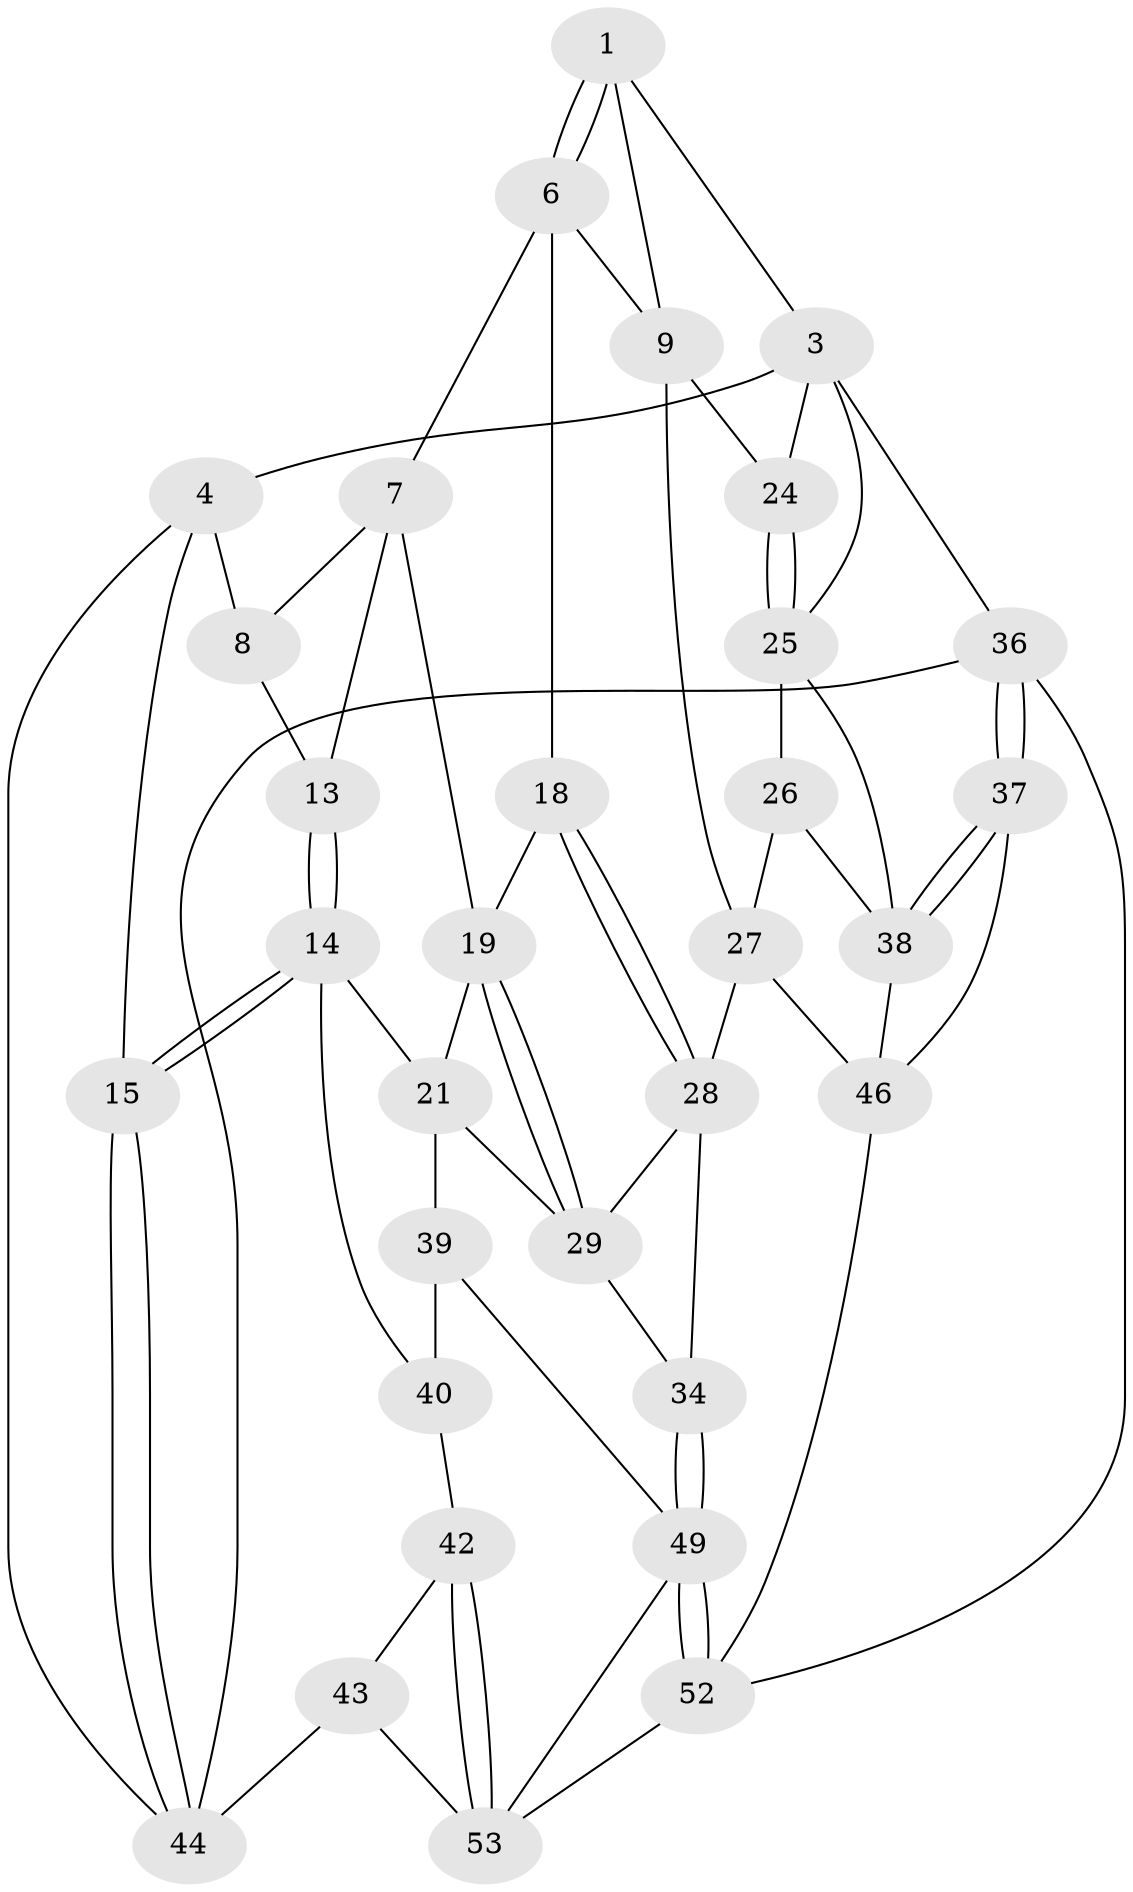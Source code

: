 // Generated by graph-tools (version 1.1) at 2025/24/03/03/25 07:24:40]
// undirected, 32 vertices, 70 edges
graph export_dot {
graph [start="1"]
  node [color=gray90,style=filled];
  1 [pos="+0.7475169977803501+0",super="+2"];
  3 [pos="+1+0",super="+23"];
  4 [pos="+0+0",super="+5"];
  6 [pos="+0.5271120704440672+0.20505070653266538",super="+11"];
  7 [pos="+0.3513235941700255+0.16270172963129897",super="+16"];
  8 [pos="+0.32780860470521944+0.14961891596077295",super="+12"];
  9 [pos="+0.7557796532471243+0.35050009992560593",super="+10"];
  13 [pos="+0+0.44751164603661914",super="+17"];
  14 [pos="+0+0.45076812529206384",super="+22"];
  15 [pos="+0+0.42260583724013645"];
  18 [pos="+0.5153710984812003+0.4004635668224199"];
  19 [pos="+0.41406189276574307+0.4287866010697925",super="+20"];
  21 [pos="+0.31659613486325344+0.5302888011039198",super="+33"];
  24 [pos="+0.767779680967595+0.35552408242756867"];
  25 [pos="+0.9319136539022316+0.5645817951443577",super="+35"];
  26 [pos="+0.852289362351934+0.6384760551113652"];
  27 [pos="+0.684854888582476+0.5222915676971585",super="+30"];
  28 [pos="+0.5169478782066207+0.501880878809536",super="+31"];
  29 [pos="+0.4482139401181949+0.5480179412041002",super="+32"];
  34 [pos="+0.46151341759350245+0.6930964369300385"];
  36 [pos="+1+1",super="+58"];
  37 [pos="+1+1",super="+57"];
  38 [pos="+1+0.84470606634864",super="+45"];
  39 [pos="+0.2495186272285701+0.7142259787472983",super="+51"];
  40 [pos="+0.025416062235140802+0.5159065692769587",super="+41"];
  42 [pos="+0.09856411959652399+0.8576023836743624"];
  43 [pos="+0.09313902244831525+0.8619558606907705",super="+56"];
  44 [pos="+0+0.8327070479847241",super="+48"];
  46 [pos="+0.7953585442804916+0.8110329943034619",super="+47"];
  49 [pos="+0.35530714233827504+0.8564424715328475",super="+50"];
  52 [pos="+0.5018344525357434+0.99609325248607",super="+54"];
  53 [pos="+0.26711747139863473+0.936814906814791",super="+55"];
  1 -- 6;
  1 -- 6;
  1 -- 3;
  1 -- 9;
  3 -- 4;
  3 -- 36;
  3 -- 24;
  3 -- 25;
  4 -- 15;
  4 -- 8;
  4 -- 44;
  6 -- 7;
  6 -- 18;
  6 -- 9;
  7 -- 8;
  7 -- 19;
  7 -- 13;
  8 -- 13 [weight=2];
  9 -- 24;
  9 -- 27;
  13 -- 14;
  13 -- 14;
  14 -- 15;
  14 -- 15;
  14 -- 40;
  14 -- 21;
  15 -- 44;
  15 -- 44;
  18 -- 19;
  18 -- 28;
  18 -- 28;
  19 -- 29;
  19 -- 29;
  19 -- 21;
  21 -- 39;
  21 -- 29;
  24 -- 25;
  24 -- 25;
  25 -- 26;
  25 -- 38;
  26 -- 27;
  26 -- 38;
  27 -- 28;
  27 -- 46;
  28 -- 29;
  28 -- 34;
  29 -- 34;
  34 -- 49;
  34 -- 49;
  36 -- 37 [weight=2];
  36 -- 37;
  36 -- 44;
  36 -- 52;
  37 -- 38;
  37 -- 38;
  37 -- 46;
  38 -- 46;
  39 -- 40 [weight=2];
  39 -- 49;
  40 -- 42;
  42 -- 43;
  42 -- 53;
  42 -- 53;
  43 -- 44 [weight=2];
  43 -- 53;
  46 -- 52;
  49 -- 52;
  49 -- 52;
  49 -- 53;
  52 -- 53;
}
